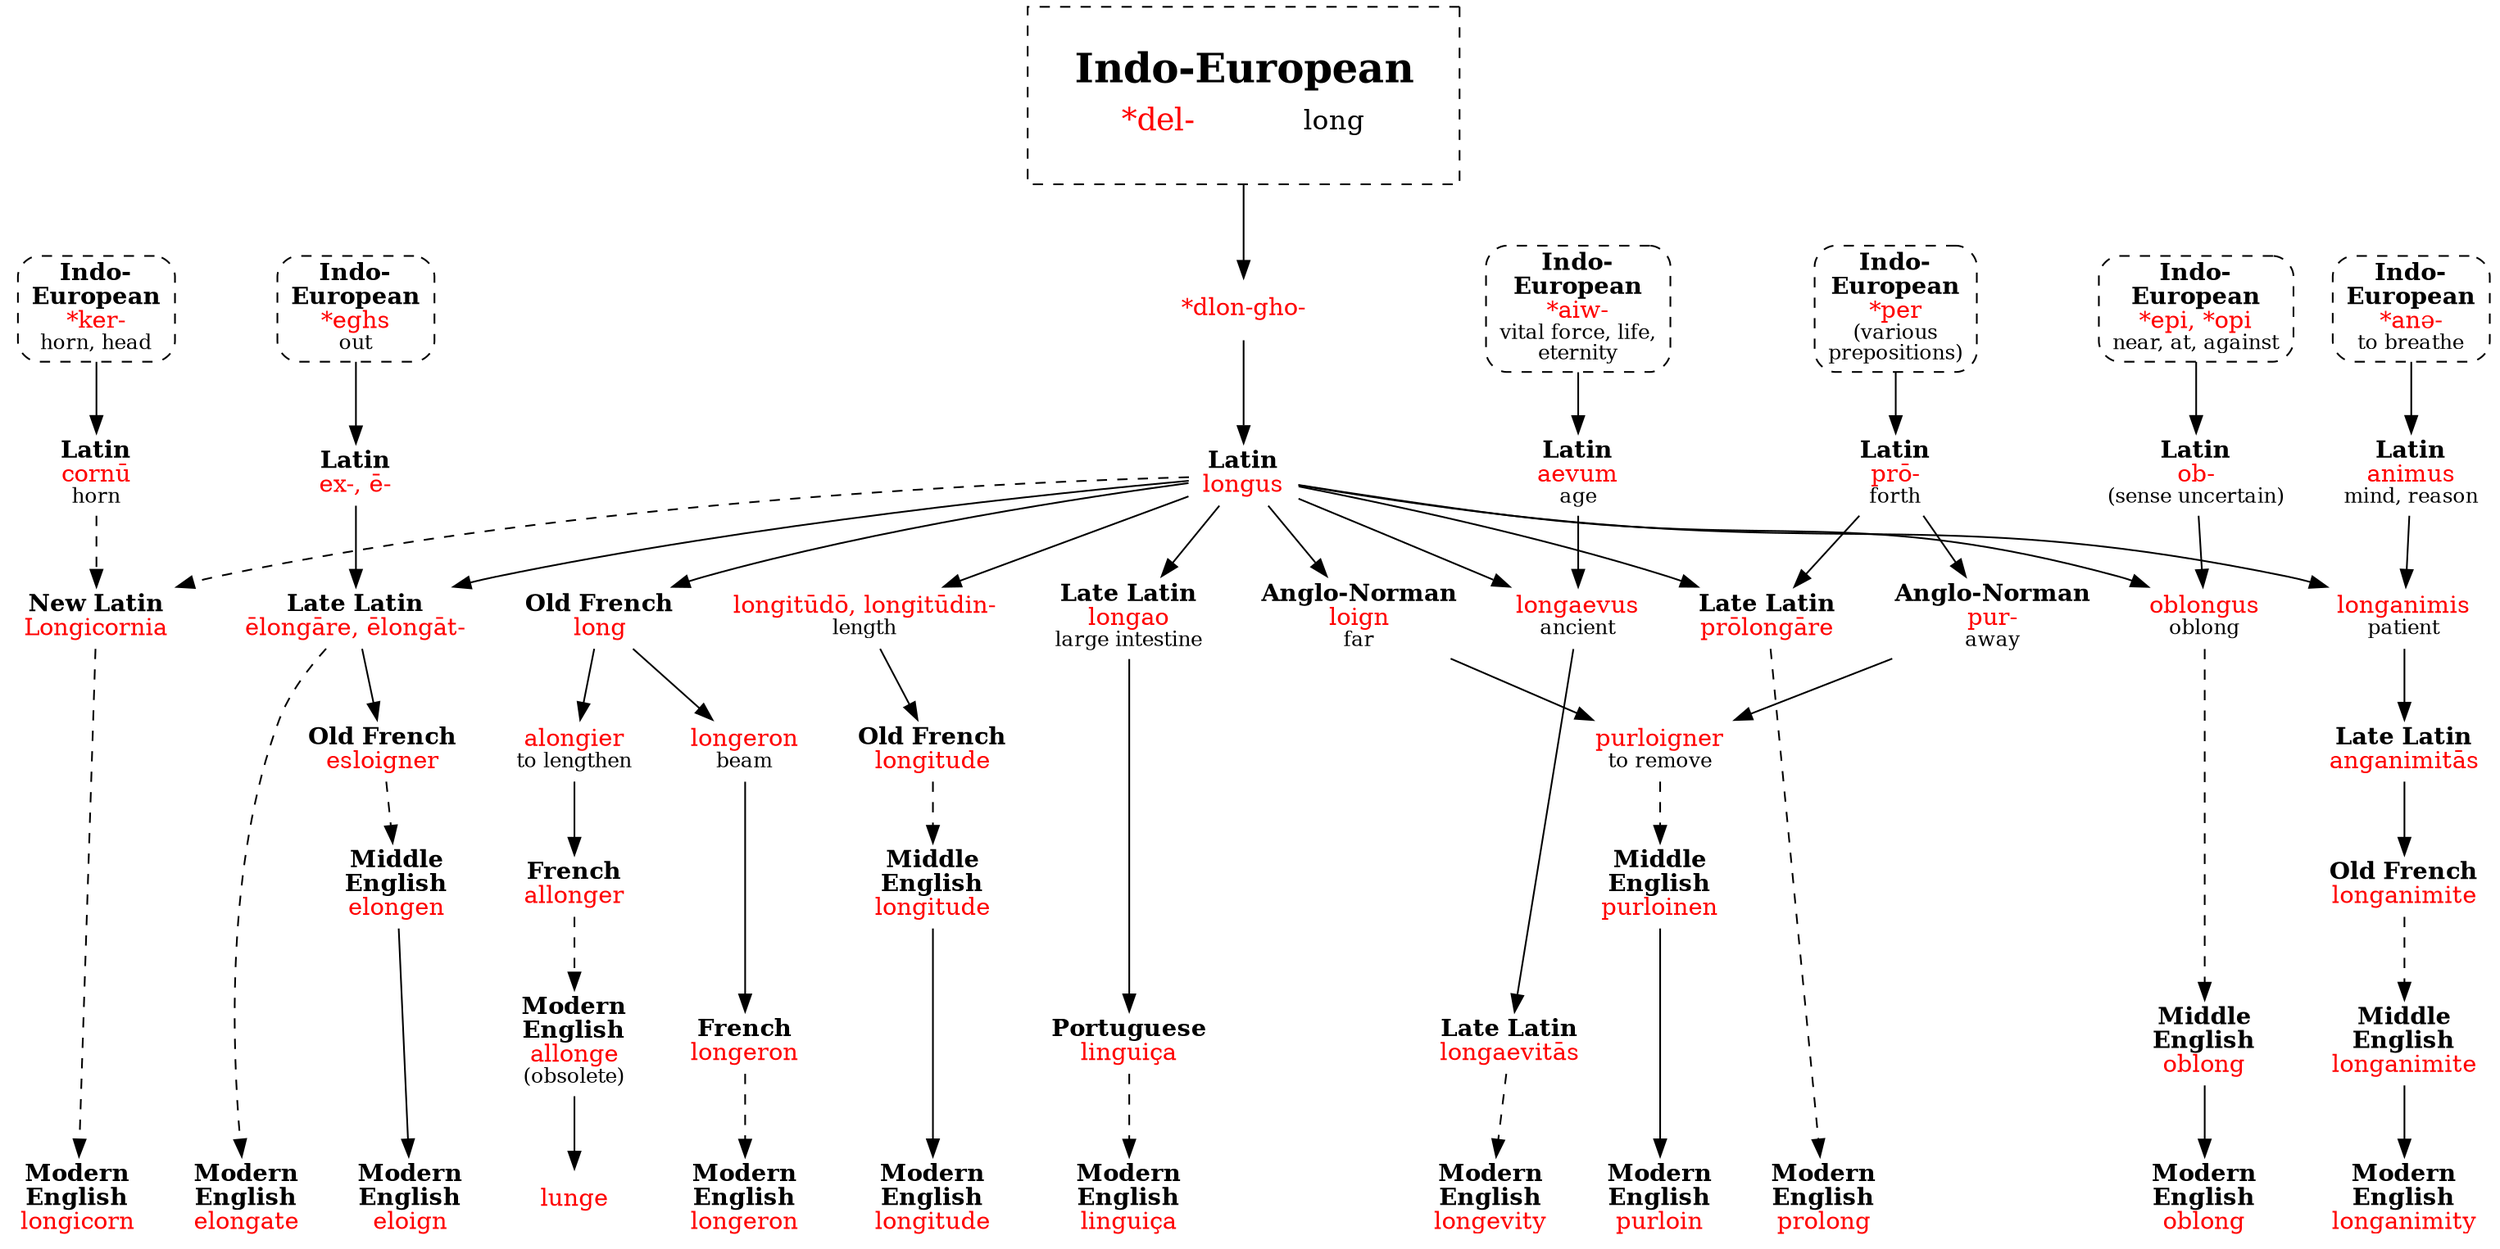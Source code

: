 strict digraph {
node [shape=none]

del [label=<<table border="0"><tr><td colspan="2"><font point-size="24"><b>Indo-European</b></font></td></tr><tr><td><font point-size="18" color="red">*del-</font></td><td><font point-size="16">long</font></td></tr></table>> tooltip="Indo-European \"*del-\" long" shape=rect style=dashed peripheries=1 margin=.3 URL="del-long0.svg"]
dlongho [label=<<font color="red">*dlon-gho-</font>>]

// linguica
longusL [label=<<b>Latin</b><br/><font color="red">longus</font>>]
longaoL [label=<<b>Late Latin</b><br/><font color="red">longao</font><br/><font point-size="12">large intestine</font>>]
linguicaP [label=<<b>Portuguese</b><br/><font color="red">linguiça</font>>]
linguica [label=<<b>Modern<br/>English</b><br/><font color="red">linguiça</font>>]
del -> dlongho -> longusL -> longaoL -> linguicaP
linguicaP -> linguica [style=dashed]

// longeron
longOF [label=<<b>Old French</b><br/><font color="red">long</font>>]
longeronOF [label=<<font color="red">longeron</font><br/><font point-size="12">beam</font>>]
longeronF [label=<<b>French</b><br/><font color="red">longeron</font>>]
longeron [label=<<b>Modern<br/>English</b><br/><font color="red">longeron</font>>]
longusL -> longOF -> longeronOF -> longeronF
longeronF -> longeron [style=dashed]

// longitude
longitudoL [label=<<font color="red">longitūdō, longitūdin-</font><br/><font point-size="12">length</font>>]
longitudeOF [label=<<b>Old French</b><br/><font color="red">longitude</font>>]
longitudeME [label=<<b>Middle<br/>English</b><br/><font color="red">longitude</font>>]
longitude [label=<<b>Modern<br/>English</b><br/><font color="red">longitude</font>>]
longusL -> longitudoL -> longitudeOF
longitudeOF -> longitudeME [style=dashed]
longitudeME -> longitude

// longicorn
kerIE [label=<<b>Indo-<br/>European</b><br/><font color="red">*ker-</font><br/><font point-size="12">horn, head</font>> shape=box style="dashed,rounded" URL="ker-horn2.svg"]
cornuL [label=<<b>Latin</b><br/><font color="red">cornū</font><br/><font point-size="12">horn</font>>]
longicorniaNL [label=<<b>New Latin</b><br/><font color="red">Longicornia</font>>]
longicorn [label=<<b>Modern<br/>English</b><br/><font color="red">longicorn</font>>]
kerIE -> cornuL
{ longusL cornuL } -> longicorniaNL -> longicorn [style=dashed]

// elongate
eghsIE [label=<<b>Indo-<br/>European</b><br/><font color="red">*eghs</font><br/><font point-size="12">out</font>> shape=box style="dashed,rounded" URL="eghs-out.svg"]
exL [label=<<b>Latin</b><br/><font color="red">ex-, ē-</font>>]
elongareL [label=<<b>Late Latin</b><br/><font color="red">ēlongāre, ēlongāt-</font>>]
elongate [label=<<b>Modern<br/>English</b><br/><font color="red">elongate</font>>]
eghsIE -> exL
{ exL longusL } -> elongareL
elongareL -> elongate [style=dashed]

// eloign
esloignerOF [label=<<b>Old French</b><br/><font color="red">esloigner</font>>]
elongenME [label=<<b>Middle<br/>English</b><br/><font color="red">elongen</font>>]
eloign [label=<<b>Modern<br/>English</b><br/><font color="red">eloign</font>>]
elongareL -> esloignerOF
esloignerOF -> elongenME [style=dashed]
elongenME -> eloign

// longevity
aiwIE [label=<<b>Indo-<br/>European</b><br/><font color="red">*aiw-</font><br/><font point-size="12">vital force, life,<br/>eternity</font>> shape=box style="dashed,rounded" URL="aiw-life2.svg"]
aevumL [label=<<b>Latin</b><br/><font color="red">aevum</font><br/><font point-size="12">age</font>>]
longaevusL [label=<<font color="red">longaevus</font><br/><font point-size="12">ancient</font>>]
longaevitasL [label=<<b>Late Latin</b><br/><font color="red">longaevitās</font>>]
longevity [label=<<b>Modern<br/>English</b><br/><font color="red">longevity</font>>]
aiwIE -> aevumL
{ longusL aevumL } -> longaevusL -> longaevitasL
longaevitasL -> longevity [style=dashed]

// lunge
alongierOF [label=<<font color="red">alongier</font><br/><font point-size="12">to lengthen</font>>]
allongerF [label=<<b>French</b><br/><font color="red">allonger</font>>]
allonge [label=<<b>Modern<br/>English</b><br/><font color="red">allonge</font><br/><font point-size="12">(obsolete)</font>>]
lunge [label=<<font color="red">lunge</font>>]
longOF -> alongierOF  -> allongerF
allongerF -> allonge [style=dashed]
allonge -> lunge

// oblong
epiIE [label=<<b>Indo-<br/>European</b><br/><font color="red">*epi, *opi</font><br/><font point-size="12">near, at, against</font>> shape=box style="dashed,rounded" URL="epi-near.svg"]
obL [label=<<b>Latin</b><br/><font color="red">ob-</font><br/><font point-size="12">(sense uncertain)</font>>]
oblongusL [label=<<font color="red">oblongus</font><br/><font point-size="12">oblong</font>>]
oblongME [label=<<b>Middle<br/>English</b><br/><font color="red">oblong</font>>]
oblong [label=<<b>Modern<br/>English</b><br/><font color="red">oblong</font>>]
epiIE -> obL
{ obL longusL } -> oblongusL
oblongusL -> oblongME [style=dashed]
oblongME -> oblong

// prolong
perIE [label=<<b>Indo-<br/>European</b><br/><font color="red">*per</font><br/><font point-size="12">(various<br/>prepositions)</font>> shape=box style="dashed,rounded" URL="per-pro2.svg"]
proL [label=<<b>Latin</b><br/><font color="red">prō-</font><br/><font point-size="12">forth</font>>]
prolongareL [label=<<b>Late Latin</b><br/><font color="red">prōlongāre</font>>]
prolong [label=<<b>Modern<br/>English</b><br/><font color="red">prolong</font>>]
perIE -> proL
{ proL longusL } -> prolongareL
prolongareL -> prolong [style=dashed]

// purloin
loignAN [label=<<b>Anglo-Norman</b><br/><font color="red">loign</font><br/><font point-size="12">far</font>>]
purAN [label=<<b>Anglo-Norman</b><br/><font color="red">pur-</font><br/><font point-size="12">away</font>>]
purloignerAN [label=<<font color="red">purloigner</font><br/><font point-size="12">to remove</font>>]
purloinenME [label=<<b>Middle<br/>English</b><br/><font color="red">purloinen</font>>]
purloin [label=<<b>Modern<br/>English</b><br/><font color="red">purloin</font>>]
longusL -> loignAN
proL -> purAN
{ purAN loignAN } -> purloignerAN
purloignerAN -> purloinenME [style=dashed]
purloinenME -> purloin

// longanimity
aneIE [label=<<b>Indo-<br/>European</b><br/><font color="red">*anə-</font><br/><font point-size="12">to breathe</font>> shape=box style="dashed,rounded" URL="ane-breathe.svg"]
animusL [label=<<b>Latin</b><br/><font color="red">animus</font><br/><font point-size="12">mind, reason</font>>]
longanimisL [label=<<font color="red">longanimis</font><br/><font point-size="12">patient</font>>]
longanimitasL [label=<<b>Late Latin</b><br/><font color="red">anganimitās</font>>]
longanimiteOF [label=<<b>Old French</b><br/><font color="red">longanimite</font>>]
longanimiteME [label=<<b>Middle<br/>English</b><br/><font color="red">longanimite</font>>]
longanimity [label=<<b>Modern<br/>English</b><br/><font color="red">longanimity</font>>]
aneIE -> animusL
{ longusL animusL } -> longanimisL -> longanimitasL -> longanimiteOF
longanimiteOF -> longanimiteME [style=dashed]
longanimiteME -> longanimity

{ rank=sink linguica longeron longitude longicorn elongate eloign longevity lunge oblong prolong purloin longanimity }
{ rank=same dlongho eghsIE kerIE aiwIE epiIE perIE aneIE }
}
